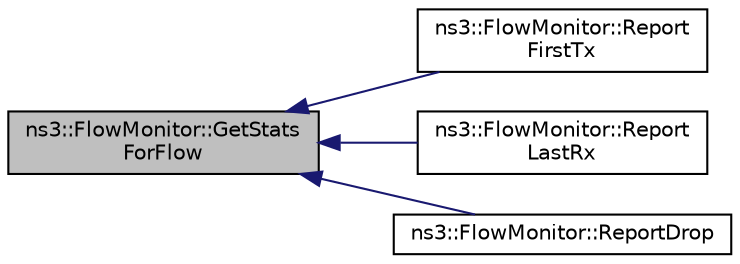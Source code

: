 digraph "ns3::FlowMonitor::GetStatsForFlow"
{
  edge [fontname="Helvetica",fontsize="10",labelfontname="Helvetica",labelfontsize="10"];
  node [fontname="Helvetica",fontsize="10",shape=record];
  rankdir="LR";
  Node1 [label="ns3::FlowMonitor::GetStats\lForFlow",height=0.2,width=0.4,color="black", fillcolor="grey75", style="filled", fontcolor="black"];
  Node1 -> Node2 [dir="back",color="midnightblue",fontsize="10",style="solid"];
  Node2 [label="ns3::FlowMonitor::Report\lFirstTx",height=0.2,width=0.4,color="black", fillcolor="white", style="filled",URL="$d7/d39/classns3_1_1FlowMonitor.html#ad115f00ce726f14fd73f087d13f95313"];
  Node1 -> Node3 [dir="back",color="midnightblue",fontsize="10",style="solid"];
  Node3 [label="ns3::FlowMonitor::Report\lLastRx",height=0.2,width=0.4,color="black", fillcolor="white", style="filled",URL="$d7/d39/classns3_1_1FlowMonitor.html#a534535fd498067cae4f774ba701e5d47"];
  Node1 -> Node4 [dir="back",color="midnightblue",fontsize="10",style="solid"];
  Node4 [label="ns3::FlowMonitor::ReportDrop",height=0.2,width=0.4,color="black", fillcolor="white", style="filled",URL="$d7/d39/classns3_1_1FlowMonitor.html#af14d59ab4f3cc4f2b27601fca54cb7dd"];
}

